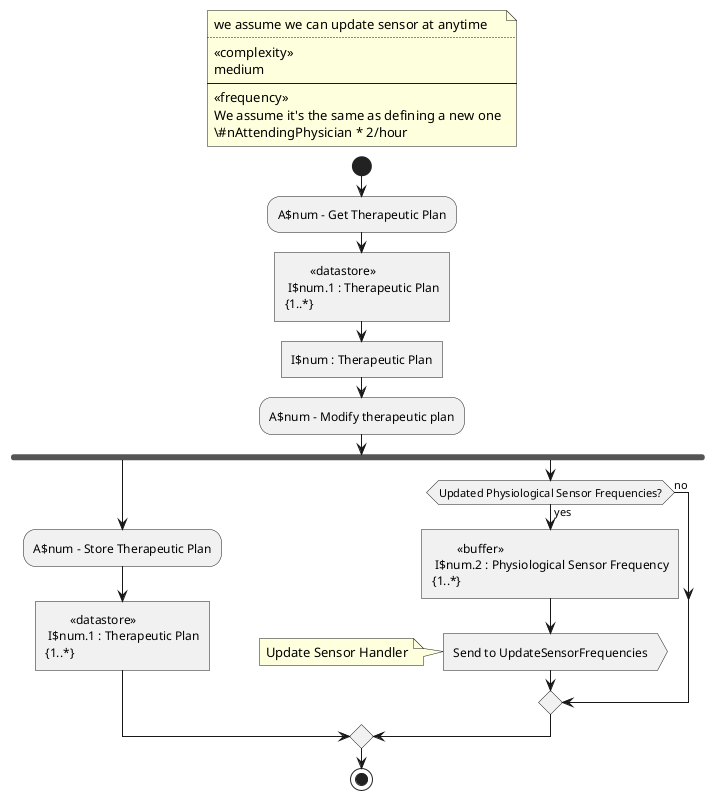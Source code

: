@startuml define_therapeutic_plan
' <style>
'   .input, .object, .output {
'     BackgroundColor DodgerBlue
'   }
'   .datastore {
'     BackgroundColor IndianRed
'   }
'   .buffer {
'     BackgroundColor magenta
'   }
'   .data {
'     BackgroundColor PaleGreen
'   }
' </style>

!$num = 1

floating note
we assume we can update sensor at anytime
....
<<complexity>>
medium
----
<<frequency>>
We assume it's the same as defining a new one
\#nAttendingPhysician * 2/hour
end note

start
:A$num - Get Therapeutic Plan; <<acceptEvent>>
:\t<<datastore>>\n I$num.1 : Therapeutic Plan\n{1..*}; <<datastore>> <<task>>
:I$num : Therapeutic Plan; <<data>> <<task>>
!$num = $num + 1
:A$num - Modify therapeutic plan;
!$num = $num + 1

fork
  :A$num - Store Therapeutic Plan;
  :\t<<datastore>>\n I$num.1 : Therapeutic Plan\n{1..*}; <<datastore>> <<task>>
fork again
  if (Updated Physiological Sensor Frequencies?) is (yes) then
    :\t<<buffer>>\n I$num.2 : Physiological Sensor Frequency\n{1..*}; <<task>> <<buffer>>

    :Send to UpdateSensorFrequencies; <<output>>
    note left
    Update Sensor Handler
    end note
  else (no)
  endif
end merge

stop

@enduml

